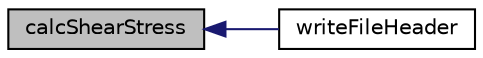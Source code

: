 digraph "calcShearStress"
{
  bgcolor="transparent";
  edge [fontname="Helvetica",fontsize="10",labelfontname="Helvetica",labelfontsize="10"];
  node [fontname="Helvetica",fontsize="10",shape=record];
  rankdir="LR";
  Node617 [label="calcShearStress",height=0.2,width=0.4,color="black", fillcolor="grey75", style="filled", fontcolor="black"];
  Node617 -> Node618 [dir="back",color="midnightblue",fontsize="10",style="solid",fontname="Helvetica"];
  Node618 [label="writeFileHeader",height=0.2,width=0.4,color="black",URL="$a24341.html#a9e619cf96b2a2ae6779b4209d45ed8f8",tooltip="File header information. "];
}
